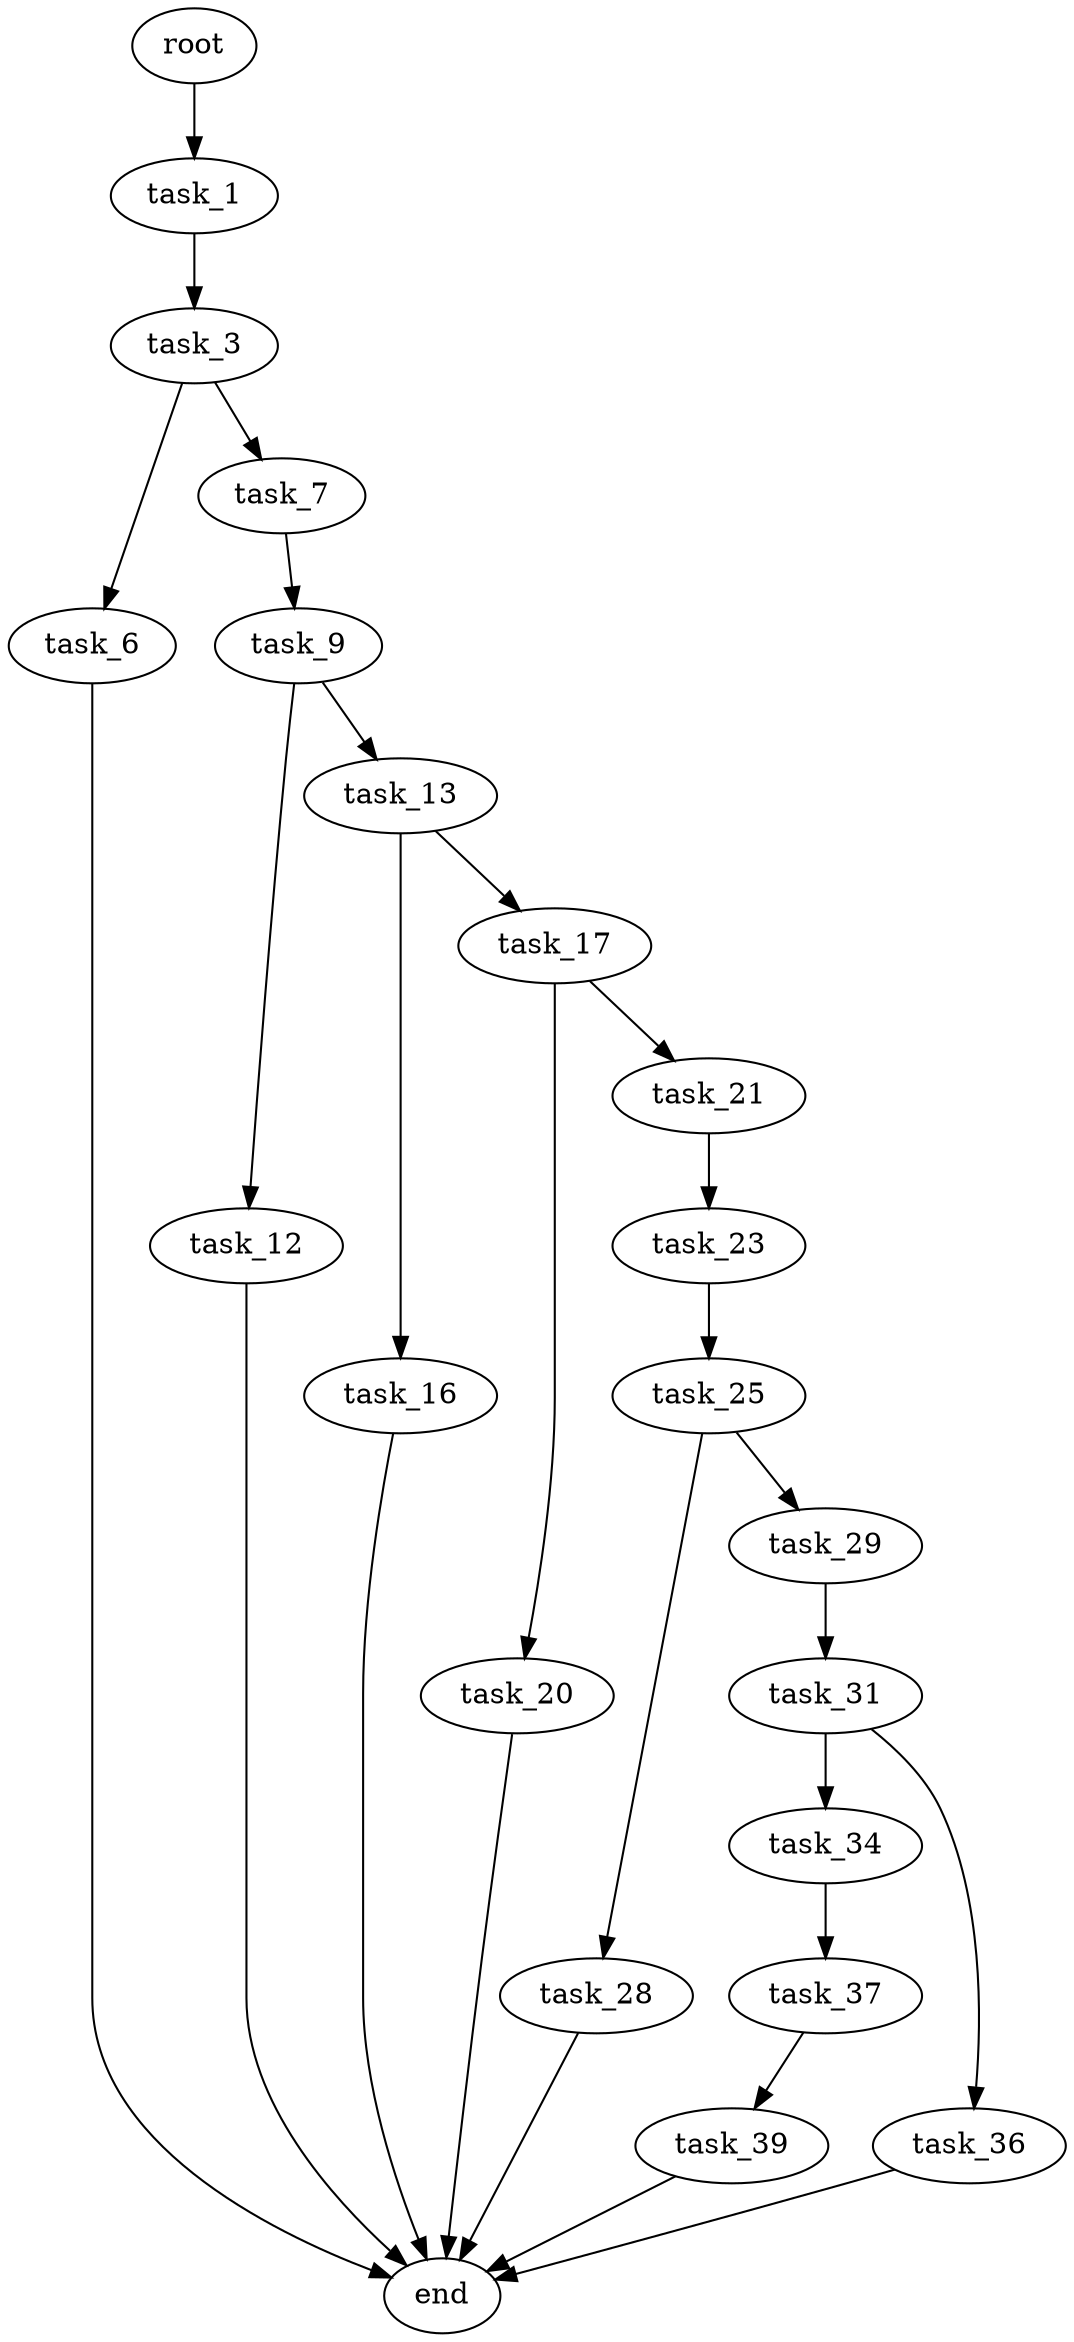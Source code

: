 digraph G {
  root [size="0.000000"];
  task_1 [size="901227832386.000000"];
  task_3 [size="17183621684.000000"];
  task_6 [size="37376096513.000000"];
  task_7 [size="1073741824000.000000"];
  end [size="0.000000"];
  task_9 [size="90293140431.000000"];
  task_12 [size="23904534288.000000"];
  task_13 [size="8589934592.000000"];
  task_16 [size="549755813888.000000"];
  task_17 [size="549755813888.000000"];
  task_20 [size="368293445632.000000"];
  task_21 [size="549755813888.000000"];
  task_23 [size="33887132897.000000"];
  task_25 [size="1018327438490.000000"];
  task_28 [size="4641083471.000000"];
  task_29 [size="123334460868.000000"];
  task_31 [size="35474099270.000000"];
  task_34 [size="17843380795.000000"];
  task_36 [size="488442674831.000000"];
  task_37 [size="134217728000.000000"];
  task_39 [size="549755813888.000000"];

  root -> task_1 [size="1.000000"];
  task_1 -> task_3 [size="838860800.000000"];
  task_3 -> task_6 [size="838860800.000000"];
  task_3 -> task_7 [size="838860800.000000"];
  task_6 -> end [size="1.000000"];
  task_7 -> task_9 [size="838860800.000000"];
  task_9 -> task_12 [size="75497472.000000"];
  task_9 -> task_13 [size="75497472.000000"];
  task_12 -> end [size="1.000000"];
  task_13 -> task_16 [size="33554432.000000"];
  task_13 -> task_17 [size="33554432.000000"];
  task_16 -> end [size="1.000000"];
  task_17 -> task_20 [size="536870912.000000"];
  task_17 -> task_21 [size="536870912.000000"];
  task_20 -> end [size="1.000000"];
  task_21 -> task_23 [size="536870912.000000"];
  task_23 -> task_25 [size="838860800.000000"];
  task_25 -> task_28 [size="679477248.000000"];
  task_25 -> task_29 [size="679477248.000000"];
  task_28 -> end [size="1.000000"];
  task_29 -> task_31 [size="134217728.000000"];
  task_31 -> task_34 [size="679477248.000000"];
  task_31 -> task_36 [size="679477248.000000"];
  task_34 -> task_37 [size="411041792.000000"];
  task_36 -> end [size="1.000000"];
  task_37 -> task_39 [size="209715200.000000"];
  task_39 -> end [size="1.000000"];
}
